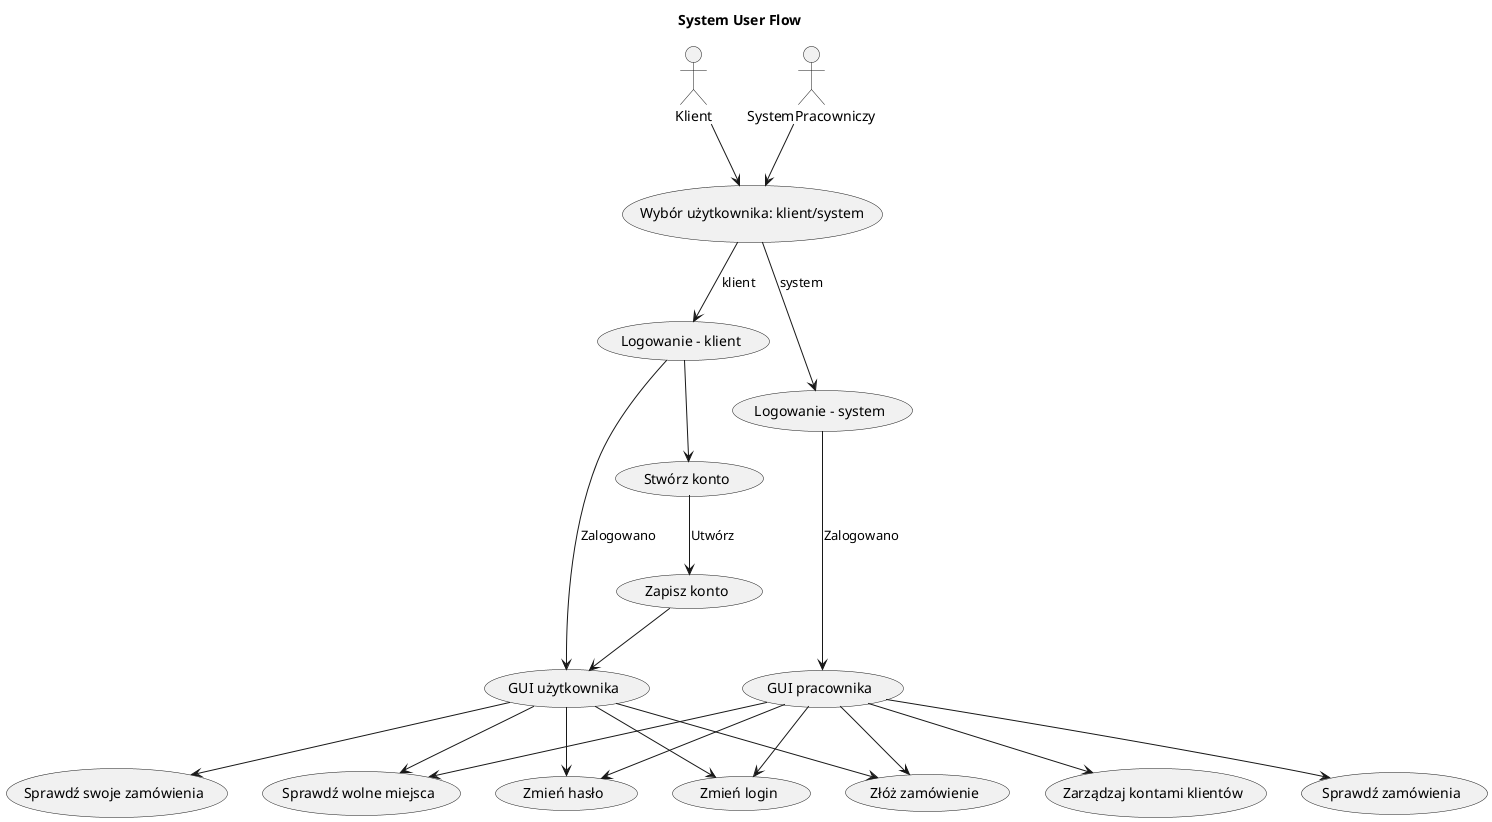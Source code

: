 @startuml
title System User Flow

actor Klient
actor SystemPracowniczy

Klient --> (Wybór użytkownika: klient/system)
SystemPracowniczy --> (Wybór użytkownika: klient/system)

(Wybór użytkownika: klient/system) --> (Logowanie - klient) : klient
(Wybór użytkownika: klient/system) --> (Logowanie - system) : system

(Logowanie - klient) --> (Stwórz konto)
(Logowanie - klient) --> (GUI użytkownika) : Zalogowano
(Stwórz konto) --> (Zapisz konto) : Utwórz
(Zapisz konto) --> (GUI użytkownika)

(GUI użytkownika) --> (Złóż zamówienie)
(GUI użytkownika) --> (Sprawdź wolne miejsca)
(GUI użytkownika) --> (Sprawdź swoje zamówienia)
(GUI użytkownika) --> (Zmień hasło)
(GUI użytkownika) --> (Zmień login)

(Logowanie - system) --> (GUI pracownika) : Zalogowano

(GUI pracownika) --> (Złóż zamówienie)
(GUI pracownika) --> (Sprawdź wolne miejsca)
(GUI pracownika) --> (Sprawdź zamówienia)
(GUI pracownika) --> (Zmień hasło)
(GUI pracownika) --> (Zmień login)
(GUI pracownika) --> (Zarządzaj kontami klientów)

@enduml
